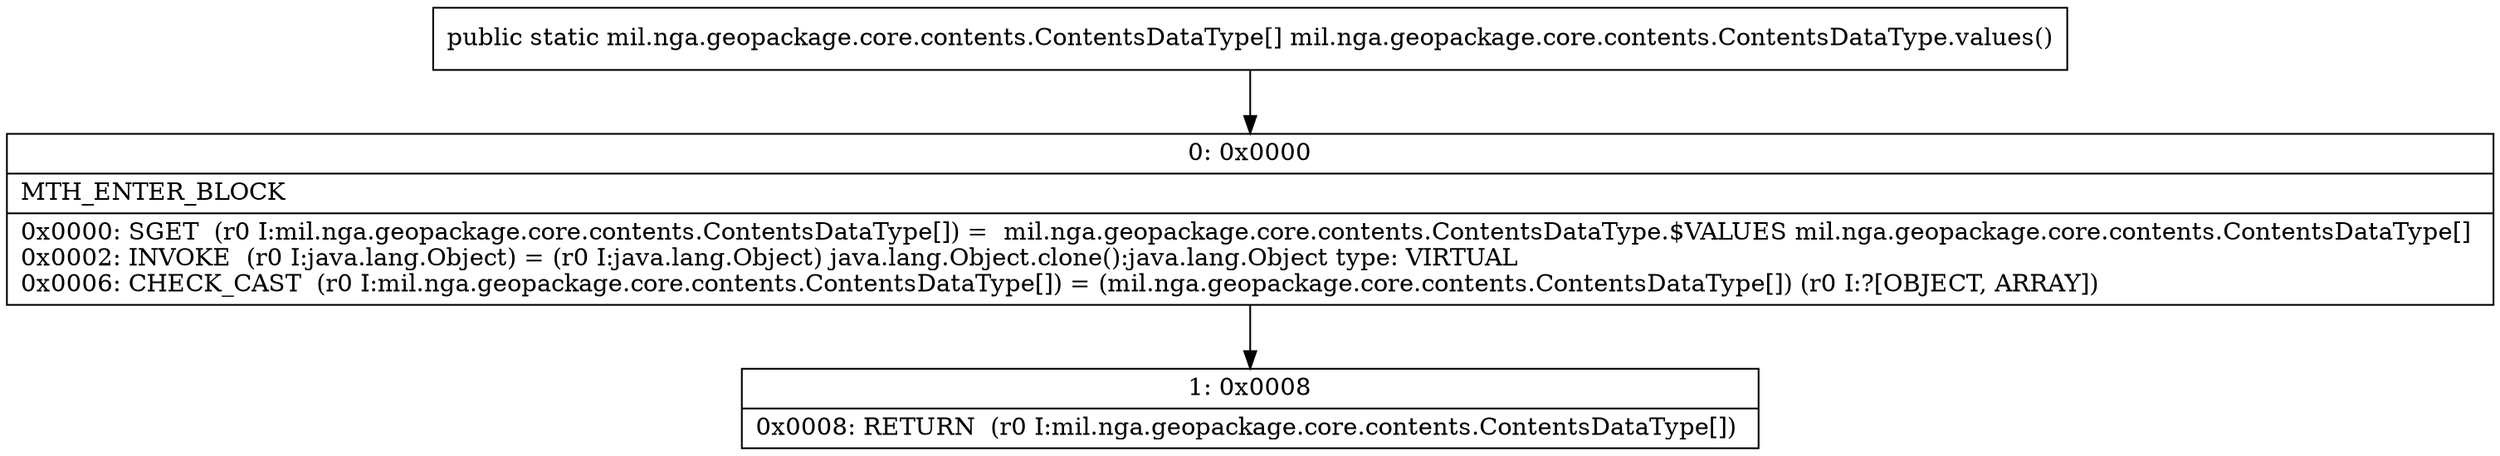 digraph "CFG formil.nga.geopackage.core.contents.ContentsDataType.values()[Lmil\/nga\/geopackage\/core\/contents\/ContentsDataType;" {
Node_0 [shape=record,label="{0\:\ 0x0000|MTH_ENTER_BLOCK\l|0x0000: SGET  (r0 I:mil.nga.geopackage.core.contents.ContentsDataType[]) =  mil.nga.geopackage.core.contents.ContentsDataType.$VALUES mil.nga.geopackage.core.contents.ContentsDataType[] \l0x0002: INVOKE  (r0 I:java.lang.Object) = (r0 I:java.lang.Object) java.lang.Object.clone():java.lang.Object type: VIRTUAL \l0x0006: CHECK_CAST  (r0 I:mil.nga.geopackage.core.contents.ContentsDataType[]) = (mil.nga.geopackage.core.contents.ContentsDataType[]) (r0 I:?[OBJECT, ARRAY]) \l}"];
Node_1 [shape=record,label="{1\:\ 0x0008|0x0008: RETURN  (r0 I:mil.nga.geopackage.core.contents.ContentsDataType[]) \l}"];
MethodNode[shape=record,label="{public static mil.nga.geopackage.core.contents.ContentsDataType[] mil.nga.geopackage.core.contents.ContentsDataType.values() }"];
MethodNode -> Node_0;
Node_0 -> Node_1;
}


